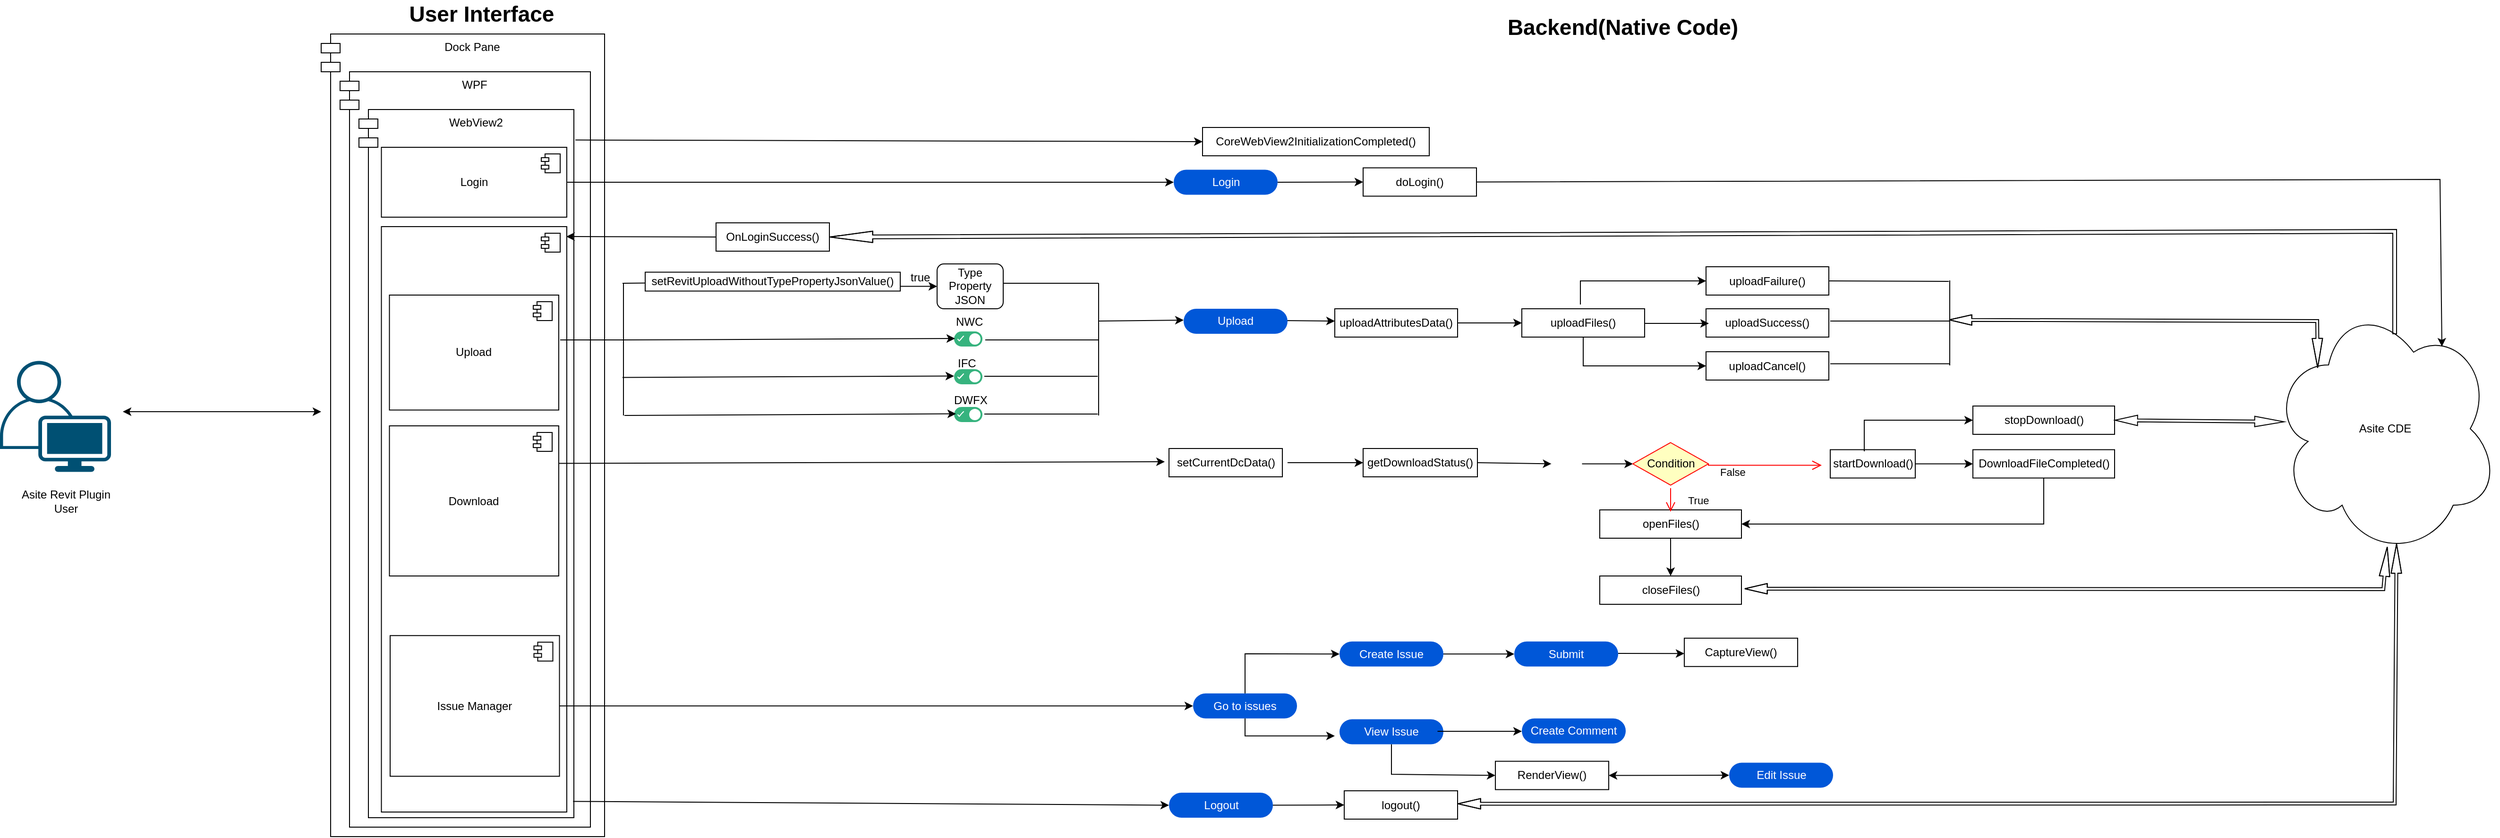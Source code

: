<mxfile version="22.1.3" type="google">
  <diagram name="Page-1" id="c5G7CeHf_UwGjJhBK27U">
    <mxGraphModel grid="1" page="1" gridSize="10" guides="1" tooltips="1" connect="1" arrows="1" fold="1" pageScale="1" pageWidth="827" pageHeight="1169" math="0" shadow="0">
      <root>
        <mxCell id="0" />
        <mxCell id="1" parent="0" />
        <mxCell id="NaAtIMm-xTfxLxhDLTir-5" value="Dock Pane" style="shape=module;align=left;spacingLeft=20;align=center;verticalAlign=top;whiteSpace=wrap;html=1;" vertex="1" parent="1">
          <mxGeometry x="-1013" y="36" width="300" height="850" as="geometry" />
        </mxCell>
        <mxCell id="NaAtIMm-xTfxLxhDLTir-6" value="WPF" style="shape=module;align=left;spacingLeft=20;align=center;verticalAlign=top;whiteSpace=wrap;html=1;" vertex="1" parent="1">
          <mxGeometry x="-993" y="76" width="265" height="800" as="geometry" />
        </mxCell>
        <mxCell id="NaAtIMm-xTfxLxhDLTir-7" value="WebView2" style="shape=module;align=left;spacingLeft=20;align=center;verticalAlign=top;whiteSpace=wrap;html=1;" vertex="1" parent="1">
          <mxGeometry x="-973" y="116" width="227.5" height="750" as="geometry" />
        </mxCell>
        <mxCell id="NaAtIMm-xTfxLxhDLTir-8" value="Login" style="html=1;dropTarget=0;whiteSpace=wrap;" vertex="1" parent="1">
          <mxGeometry x="-949.25" y="156" width="196.25" height="74" as="geometry" />
        </mxCell>
        <mxCell id="NaAtIMm-xTfxLxhDLTir-9" value="" style="shape=module;jettyWidth=8;jettyHeight=4;" vertex="1" parent="NaAtIMm-xTfxLxhDLTir-8">
          <mxGeometry x="1" width="20" height="20" relative="1" as="geometry">
            <mxPoint x="-27" y="7" as="offset" />
          </mxGeometry>
        </mxCell>
        <mxCell id="NaAtIMm-xTfxLxhDLTir-10" value="Upload" style="html=1;dropTarget=0;whiteSpace=wrap;" vertex="1" parent="1">
          <mxGeometry x="-949.25" y="240" width="196.25" height="620" as="geometry" />
        </mxCell>
        <mxCell id="NaAtIMm-xTfxLxhDLTir-11" value="" style="shape=module;jettyWidth=8;jettyHeight=4;" vertex="1" parent="NaAtIMm-xTfxLxhDLTir-10">
          <mxGeometry x="1" width="20" height="20" relative="1" as="geometry">
            <mxPoint x="-27" y="7" as="offset" />
          </mxGeometry>
        </mxCell>
        <mxCell id="NaAtIMm-xTfxLxhDLTir-12" value="Download" style="html=1;dropTarget=0;whiteSpace=wrap;" vertex="1" parent="1">
          <mxGeometry x="-940.75" y="451" width="179.25" height="159" as="geometry" />
        </mxCell>
        <mxCell id="NaAtIMm-xTfxLxhDLTir-13" value="" style="shape=module;jettyWidth=8;jettyHeight=4;" vertex="1" parent="NaAtIMm-xTfxLxhDLTir-12">
          <mxGeometry x="1" width="20" height="20" relative="1" as="geometry">
            <mxPoint x="-27" y="7" as="offset" />
          </mxGeometry>
        </mxCell>
        <mxCell id="NaAtIMm-xTfxLxhDLTir-14" value="Issue Manager" style="html=1;dropTarget=0;whiteSpace=wrap;" vertex="1" parent="1">
          <mxGeometry x="-940" y="673.13" width="179.25" height="149" as="geometry" />
        </mxCell>
        <mxCell id="NaAtIMm-xTfxLxhDLTir-15" value="" style="shape=module;jettyWidth=8;jettyHeight=4;" vertex="1" parent="NaAtIMm-xTfxLxhDLTir-14">
          <mxGeometry x="1" width="20" height="20" relative="1" as="geometry">
            <mxPoint x="-27" y="7" as="offset" />
          </mxGeometry>
        </mxCell>
        <mxCell id="NaAtIMm-xTfxLxhDLTir-16" value="doLogin()" style="rounded=0;whiteSpace=wrap;html=1;" vertex="1" parent="1">
          <mxGeometry x="90" y="177.75" width="120" height="30" as="geometry" />
        </mxCell>
        <mxCell id="NaAtIMm-xTfxLxhDLTir-21" value="uploadAttributesData()" style="rounded=0;whiteSpace=wrap;html=1;" vertex="1" parent="1">
          <mxGeometry x="60" y="327" width="130" height="30" as="geometry" />
        </mxCell>
        <mxCell id="NaAtIMm-xTfxLxhDLTir-22" value="uploadFiles()" style="rounded=0;whiteSpace=wrap;html=1;" vertex="1" parent="1">
          <mxGeometry x="258" y="327" width="130" height="30" as="geometry" />
        </mxCell>
        <mxCell id="NaAtIMm-xTfxLxhDLTir-23" value="uploadSuccess()" style="rounded=0;whiteSpace=wrap;html=1;" vertex="1" parent="1">
          <mxGeometry x="453" y="327" width="130" height="30" as="geometry" />
        </mxCell>
        <mxCell id="NaAtIMm-xTfxLxhDLTir-24" value="uploadFailure()" style="rounded=0;whiteSpace=wrap;html=1;" vertex="1" parent="1">
          <mxGeometry x="453" y="282.5" width="130" height="30" as="geometry" />
        </mxCell>
        <mxCell id="NaAtIMm-xTfxLxhDLTir-26" value="getDownloadStatus()" style="rounded=0;whiteSpace=wrap;html=1;" vertex="1" parent="1">
          <mxGeometry x="90" y="475" width="121" height="30" as="geometry" />
        </mxCell>
        <mxCell id="NaAtIMm-xTfxLxhDLTir-27" value="DownloadFileCompleted()" style="rounded=0;whiteSpace=wrap;html=1;" vertex="1" parent="1">
          <mxGeometry x="735.5" y="476.25" width="150" height="30" as="geometry" />
        </mxCell>
        <mxCell id="NaAtIMm-xTfxLxhDLTir-28" value="openFiles()" style="rounded=0;whiteSpace=wrap;html=1;" vertex="1" parent="1">
          <mxGeometry x="340.5" y="540" width="150" height="30" as="geometry" />
        </mxCell>
        <mxCell id="NaAtIMm-xTfxLxhDLTir-29" value="closeFiles()" style="rounded=0;whiteSpace=wrap;html=1;" vertex="1" parent="1">
          <mxGeometry x="340.5" y="610" width="150" height="30" as="geometry" />
        </mxCell>
        <mxCell id="NaAtIMm-xTfxLxhDLTir-30" value="stopDownload()" style="rounded=0;whiteSpace=wrap;html=1;" vertex="1" parent="1">
          <mxGeometry x="735.5" y="430" width="150" height="30" as="geometry" />
        </mxCell>
        <mxCell id="NaAtIMm-xTfxLxhDLTir-31" value="CaptureView()" style="rounded=0;whiteSpace=wrap;html=1;" vertex="1" parent="1">
          <mxGeometry x="430" y="675.88" width="120" height="30" as="geometry" />
        </mxCell>
        <mxCell id="NaAtIMm-xTfxLxhDLTir-32" value="RenderView()" style="rounded=0;whiteSpace=wrap;html=1;" vertex="1" parent="1">
          <mxGeometry x="230" y="806.25" width="120" height="30" as="geometry" />
        </mxCell>
        <mxCell id="NaAtIMm-xTfxLxhDLTir-37" value="logout()" style="rounded=0;whiteSpace=wrap;html=1;" vertex="1" parent="1">
          <mxGeometry x="70" y="837.5" width="120" height="30" as="geometry" />
        </mxCell>
        <mxCell id="NaAtIMm-xTfxLxhDLTir-38" value="uploadCancel()" style="rounded=0;whiteSpace=wrap;html=1;" vertex="1" parent="1">
          <mxGeometry x="453" y="372.5" width="130" height="30" as="geometry" />
        </mxCell>
        <mxCell id="NaAtIMm-xTfxLxhDLTir-39" value="Asite CDE" style="ellipse;shape=cloud;whiteSpace=wrap;html=1;" vertex="1" parent="1">
          <mxGeometry x="1052" y="319" width="240" height="270" as="geometry" />
        </mxCell>
        <mxCell id="NaAtIMm-xTfxLxhDLTir-51" value="Create Issue" style="rounded=1;fillColor=#0057D8;align=center;strokeColor=none;html=1;whiteSpace=wrap;fontColor=#ffffff;fontSize=12;sketch=0;arcSize=50;" vertex="1" parent="1">
          <mxGeometry x="65" y="679.38" width="110" height="26.5" as="geometry" />
        </mxCell>
        <mxCell id="NaAtIMm-xTfxLxhDLTir-53" value="Edit Issue" style="rounded=1;fillColor=#0057D8;align=center;strokeColor=none;html=1;whiteSpace=wrap;fontColor=#ffffff;fontSize=12;sketch=0;arcSize=50;" vertex="1" parent="1">
          <mxGeometry x="477.5" y="807.75" width="110" height="26.5" as="geometry" />
        </mxCell>
        <mxCell id="NaAtIMm-xTfxLxhDLTir-54" value="Create Comment" style="rounded=1;fillColor=#0057D8;align=center;strokeColor=none;html=1;whiteSpace=wrap;fontColor=#ffffff;fontSize=12;sketch=0;arcSize=50;" vertex="1" parent="1">
          <mxGeometry x="258" y="760.88" width="110" height="26.5" as="geometry" />
        </mxCell>
        <mxCell id="NaAtIMm-xTfxLxhDLTir-55" value="View Issue" style="rounded=1;fillColor=#0057D8;align=center;strokeColor=none;html=1;whiteSpace=wrap;fontColor=#ffffff;fontSize=12;sketch=0;arcSize=50;" vertex="1" parent="1">
          <mxGeometry x="65" y="761.76" width="110" height="26.5" as="geometry" />
        </mxCell>
        <mxCell id="NaAtIMm-xTfxLxhDLTir-56" value="Logout" style="rounded=1;fillColor=#0057D8;align=center;strokeColor=none;html=1;whiteSpace=wrap;fontColor=#ffffff;fontSize=12;sketch=0;arcSize=50;" vertex="1" parent="1">
          <mxGeometry x="-115.5" y="839.5" width="110" height="26.5" as="geometry" />
        </mxCell>
        <mxCell id="NaAtIMm-xTfxLxhDLTir-78" value="" style="edgeStyle=orthogonalEdgeStyle;rounded=0;orthogonalLoop=1;jettySize=auto;html=1;" edge="1" parent="1" source="NaAtIMm-xTfxLxhDLTir-57" target="NaAtIMm-xTfxLxhDLTir-66">
          <mxGeometry relative="1" as="geometry" />
        </mxCell>
        <mxCell id="NaAtIMm-xTfxLxhDLTir-57" value="" style="shape=image;html=1;verticalAlign=top;verticalLabelPosition=bottom;labelBackgroundColor=#ffffff;imageAspect=0;aspect=fixed;image=https://cdn3.iconfinder.com/data/icons/arrows-set-12/512/reset-128.png" vertex="1" parent="1">
          <mxGeometry x="289.25" y="475" width="32.5" height="32.5" as="geometry" />
        </mxCell>
        <mxCell id="NaAtIMm-xTfxLxhDLTir-62" value="Login" style="rounded=1;fillColor=#0057D8;align=center;strokeColor=none;html=1;whiteSpace=wrap;fontColor=#ffffff;fontSize=12;sketch=0;arcSize=50;" vertex="1" parent="1">
          <mxGeometry x="-110.5" y="179.75" width="110" height="26.5" as="geometry" />
        </mxCell>
        <mxCell id="NaAtIMm-xTfxLxhDLTir-66" value="Condition" style="rhombus;whiteSpace=wrap;html=1;fontColor=#000000;fillColor=#ffffc0;strokeColor=#ff0000;" vertex="1" parent="1">
          <mxGeometry x="375.5" y="468.75" width="80" height="45" as="geometry" />
        </mxCell>
        <mxCell id="NaAtIMm-xTfxLxhDLTir-68" value="True" style="edgeStyle=orthogonalEdgeStyle;html=1;align=left;verticalAlign=top;endArrow=open;endSize=8;strokeColor=#ff0000;rounded=0;" edge="1" parent="1">
          <mxGeometry x="-1" y="16" relative="1" as="geometry">
            <mxPoint x="415.5" y="542" as="targetPoint" />
            <mxPoint x="415.5" y="517" as="sourcePoint" />
            <mxPoint as="offset" />
          </mxGeometry>
        </mxCell>
        <mxCell id="NaAtIMm-xTfxLxhDLTir-75" value="" style="endArrow=classic;html=1;rounded=0;exitX=1;exitY=0.5;exitDx=0;exitDy=0;entryX=0;entryY=0.5;entryDx=0;entryDy=0;" edge="1" parent="1" source="NaAtIMm-xTfxLxhDLTir-80" target="NaAtIMm-xTfxLxhDLTir-27">
          <mxGeometry width="50" height="50" relative="1" as="geometry">
            <mxPoint x="654.5" y="475.5" as="sourcePoint" />
            <mxPoint x="685.5" y="476" as="targetPoint" />
          </mxGeometry>
        </mxCell>
        <mxCell id="NaAtIMm-xTfxLxhDLTir-76" value="False" style="edgeStyle=orthogonalEdgeStyle;html=1;align=left;verticalAlign=top;endArrow=open;endSize=8;strokeColor=#ff0000;rounded=0;exitX=1;exitY=0.5;exitDx=0;exitDy=0;entryX=0;entryY=0.5;entryDx=0;entryDy=0;" edge="1" parent="1">
          <mxGeometry x="-0.806" y="6" relative="1" as="geometry">
            <mxPoint x="575.5" y="492.75" as="targetPoint" />
            <mxPoint x="455.5" y="491" as="sourcePoint" />
            <Array as="points">
              <mxPoint x="455.5" y="492.5" />
            </Array>
            <mxPoint as="offset" />
          </mxGeometry>
        </mxCell>
        <mxCell id="NaAtIMm-xTfxLxhDLTir-79" value="" style="endArrow=classic;html=1;rounded=0;entryX=1;entryY=0.5;entryDx=0;entryDy=0;exitX=0.5;exitY=1;exitDx=0;exitDy=0;" edge="1" parent="1" source="NaAtIMm-xTfxLxhDLTir-27" target="NaAtIMm-xTfxLxhDLTir-28">
          <mxGeometry width="50" height="50" relative="1" as="geometry">
            <mxPoint x="815.5" y="541" as="sourcePoint" />
            <mxPoint x="445.5" y="431" as="targetPoint" />
            <Array as="points">
              <mxPoint x="810.5" y="555" />
            </Array>
          </mxGeometry>
        </mxCell>
        <mxCell id="NaAtIMm-xTfxLxhDLTir-80" value="startDownload()" style="rounded=0;whiteSpace=wrap;html=1;" vertex="1" parent="1">
          <mxGeometry x="584.5" y="476.25" width="90" height="30" as="geometry" />
        </mxCell>
        <mxCell id="NaAtIMm-xTfxLxhDLTir-86" value="" style="endArrow=classic;html=1;rounded=0;exitX=1;exitY=0.5;exitDx=0;exitDy=0;entryX=0;entryY=0.5;entryDx=0;entryDy=0;" edge="1" parent="1" source="NaAtIMm-xTfxLxhDLTir-26" target="NaAtIMm-xTfxLxhDLTir-57">
          <mxGeometry width="50" height="50" relative="1" as="geometry">
            <mxPoint x="335.5" y="560" as="sourcePoint" />
            <mxPoint x="385.5" y="510" as="targetPoint" />
          </mxGeometry>
        </mxCell>
        <mxCell id="NaAtIMm-xTfxLxhDLTir-87" value="" style="endArrow=classic;html=1;rounded=0;exitX=1;exitY=0.25;exitDx=0;exitDy=0;" edge="1" parent="1" source="NaAtIMm-xTfxLxhDLTir-12">
          <mxGeometry width="50" height="50" relative="1" as="geometry">
            <mxPoint x="-190" y="488.5" as="sourcePoint" />
            <mxPoint x="-120" y="489" as="targetPoint" />
          </mxGeometry>
        </mxCell>
        <mxCell id="NaAtIMm-xTfxLxhDLTir-88" value="" style="endArrow=classic;html=1;rounded=0;exitX=0.5;exitY=1;exitDx=0;exitDy=0;entryX=0.5;entryY=0;entryDx=0;entryDy=0;" edge="1" parent="1" source="NaAtIMm-xTfxLxhDLTir-28" target="NaAtIMm-xTfxLxhDLTir-29">
          <mxGeometry width="50" height="50" relative="1" as="geometry">
            <mxPoint x="495.5" y="630" as="sourcePoint" />
            <mxPoint x="545.5" y="580" as="targetPoint" />
          </mxGeometry>
        </mxCell>
        <mxCell id="NaAtIMm-xTfxLxhDLTir-89" value="" style="endArrow=classic;html=1;rounded=0;entryX=0;entryY=0.5;entryDx=0;entryDy=0;exitX=0.4;exitY=0.058;exitDx=0;exitDy=0;exitPerimeter=0;" edge="1" parent="1" source="NaAtIMm-xTfxLxhDLTir-80" target="NaAtIMm-xTfxLxhDLTir-30">
          <mxGeometry width="50" height="50" relative="1" as="geometry">
            <mxPoint x="625.5" y="440" as="sourcePoint" />
            <mxPoint x="545.5" y="580" as="targetPoint" />
            <Array as="points">
              <mxPoint x="620.5" y="445" />
            </Array>
          </mxGeometry>
        </mxCell>
        <mxCell id="NaAtIMm-xTfxLxhDLTir-90" value="Go to issues" style="rounded=1;fillColor=#0057D8;align=center;strokeColor=none;html=1;whiteSpace=wrap;fontColor=#ffffff;fontSize=12;sketch=0;arcSize=50;" vertex="1" parent="1">
          <mxGeometry x="-90" y="734.38" width="110" height="26.5" as="geometry" />
        </mxCell>
        <mxCell id="NaAtIMm-xTfxLxhDLTir-91" value="" style="endArrow=classic;html=1;rounded=0;" edge="1" parent="1">
          <mxGeometry width="50" height="50" relative="1" as="geometry">
            <mxPoint x="-190" y="340" as="sourcePoint" />
            <mxPoint x="-100" y="339" as="targetPoint" />
          </mxGeometry>
        </mxCell>
        <mxCell id="NaAtIMm-xTfxLxhDLTir-99" value="" style="endArrow=classic;html=1;rounded=0;exitX=1;exitY=0.5;exitDx=0;exitDy=0;" edge="1" parent="1">
          <mxGeometry width="50" height="50" relative="1" as="geometry">
            <mxPoint x="5.5" y="339.5" as="sourcePoint" />
            <mxPoint x="60" y="340" as="targetPoint" />
          </mxGeometry>
        </mxCell>
        <mxCell id="NaAtIMm-xTfxLxhDLTir-100" value="" style="endArrow=classic;html=1;rounded=0;entryX=0;entryY=0.5;entryDx=0;entryDy=0;exitX=1;exitY=0.5;exitDx=0;exitDy=0;" edge="1" parent="1" source="NaAtIMm-xTfxLxhDLTir-21" target="NaAtIMm-xTfxLxhDLTir-22">
          <mxGeometry width="50" height="50" relative="1" as="geometry">
            <mxPoint x="130" y="382.5" as="sourcePoint" />
            <mxPoint x="180" y="332.5" as="targetPoint" />
          </mxGeometry>
        </mxCell>
        <mxCell id="NaAtIMm-xTfxLxhDLTir-101" value="" style="endArrow=classic;html=1;rounded=0;entryX=0;entryY=0.5;entryDx=0;entryDy=0;exitX=1;exitY=0.5;exitDx=0;exitDy=0;" edge="1" parent="1">
          <mxGeometry width="50" height="50" relative="1" as="geometry">
            <mxPoint x="388" y="342.5" as="sourcePoint" />
            <mxPoint x="456" y="342.5" as="targetPoint" />
          </mxGeometry>
        </mxCell>
        <mxCell id="NaAtIMm-xTfxLxhDLTir-102" value="" style="endArrow=classic;html=1;rounded=0;entryX=0;entryY=0.5;entryDx=0;entryDy=0;exitX=0.5;exitY=1;exitDx=0;exitDy=0;" edge="1" parent="1" source="NaAtIMm-xTfxLxhDLTir-22" target="NaAtIMm-xTfxLxhDLTir-38">
          <mxGeometry width="50" height="50" relative="1" as="geometry">
            <mxPoint x="130" y="382.5" as="sourcePoint" />
            <mxPoint x="180" y="332.5" as="targetPoint" />
            <Array as="points">
              <mxPoint x="323" y="387.5" />
            </Array>
          </mxGeometry>
        </mxCell>
        <mxCell id="NaAtIMm-xTfxLxhDLTir-103" value="" style="endArrow=classic;html=1;rounded=0;entryX=0;entryY=0.5;entryDx=0;entryDy=0;" edge="1" parent="1" target="NaAtIMm-xTfxLxhDLTir-24">
          <mxGeometry width="50" height="50" relative="1" as="geometry">
            <mxPoint x="320" y="322.5" as="sourcePoint" />
            <mxPoint x="420" y="302.5" as="targetPoint" />
            <Array as="points">
              <mxPoint x="320" y="297.5" />
            </Array>
          </mxGeometry>
        </mxCell>
        <mxCell id="NaAtIMm-xTfxLxhDLTir-105" value="" style="endArrow=classic;html=1;rounded=0;entryX=0;entryY=0.5;entryDx=0;entryDy=0;exitX=1;exitY=0.5;exitDx=0;exitDy=0;" edge="1" parent="1" source="NaAtIMm-xTfxLxhDLTir-8" target="NaAtIMm-xTfxLxhDLTir-62">
          <mxGeometry width="50" height="50" relative="1" as="geometry">
            <mxPoint x="-191" y="224" as="sourcePoint" />
            <mxPoint x="-30" y="330" as="targetPoint" />
          </mxGeometry>
        </mxCell>
        <mxCell id="w1W0A1VWwd_R5ZJ30TFv-2" value="Upload" style="rounded=1;fillColor=#0057D8;align=center;strokeColor=none;html=1;whiteSpace=wrap;fontColor=#ffffff;fontSize=12;sketch=0;arcSize=50;" vertex="1" parent="1">
          <mxGeometry x="-100" y="327" width="110" height="26.5" as="geometry" />
        </mxCell>
        <mxCell id="w1W0A1VWwd_R5ZJ30TFv-4" value="CoreWebView2InitializationCompleted()" style="rounded=0;whiteSpace=wrap;html=1;" vertex="1" parent="1">
          <mxGeometry x="-80" y="135" width="240" height="30" as="geometry" />
        </mxCell>
        <mxCell id="w1W0A1VWwd_R5ZJ30TFv-5" value="" style="endArrow=classic;html=1;rounded=0;exitX=1.007;exitY=0.043;exitDx=0;exitDy=0;exitPerimeter=0;entryX=0;entryY=0.5;entryDx=0;entryDy=0;" edge="1" parent="1" source="NaAtIMm-xTfxLxhDLTir-7" target="w1W0A1VWwd_R5ZJ30TFv-4">
          <mxGeometry width="50" height="50" relative="1" as="geometry">
            <mxPoint x="100" y="380" as="sourcePoint" />
            <mxPoint x="150" y="330" as="targetPoint" />
          </mxGeometry>
        </mxCell>
        <mxCell id="w1W0A1VWwd_R5ZJ30TFv-6" value="" style="endArrow=classic;html=1;rounded=0;exitX=1;exitY=0.5;exitDx=0;exitDy=0;entryX=0;entryY=0.5;entryDx=0;entryDy=0;" edge="1" parent="1" source="NaAtIMm-xTfxLxhDLTir-62" target="NaAtIMm-xTfxLxhDLTir-16">
          <mxGeometry width="50" height="50" relative="1" as="geometry">
            <mxPoint x="100" y="380" as="sourcePoint" />
            <mxPoint x="150" y="330" as="targetPoint" />
          </mxGeometry>
        </mxCell>
        <mxCell id="w1W0A1VWwd_R5ZJ30TFv-11" value="Submit" style="rounded=1;fillColor=#0057D8;align=center;strokeColor=none;html=1;whiteSpace=wrap;fontColor=#ffffff;fontSize=12;sketch=0;arcSize=50;" vertex="1" parent="1">
          <mxGeometry x="250" y="679.38" width="110" height="26.5" as="geometry" />
        </mxCell>
        <mxCell id="w1W0A1VWwd_R5ZJ30TFv-12" value="setCurrentDcData()" style="rounded=0;whiteSpace=wrap;html=1;" vertex="1" parent="1">
          <mxGeometry x="-115.5" y="475" width="120" height="30" as="geometry" />
        </mxCell>
        <mxCell id="w1W0A1VWwd_R5ZJ30TFv-17" value="" style="endArrow=classic;html=1;rounded=0;entryX=0;entryY=0.5;entryDx=0;entryDy=0;" edge="1" parent="1" target="NaAtIMm-xTfxLxhDLTir-26">
          <mxGeometry width="50" height="50" relative="1" as="geometry">
            <mxPoint x="10" y="490" as="sourcePoint" />
            <mxPoint x="280" y="610" as="targetPoint" />
          </mxGeometry>
        </mxCell>
        <mxCell id="w1W0A1VWwd_R5ZJ30TFv-20" value="" style="endArrow=classic;html=1;rounded=0;" edge="1" parent="1">
          <mxGeometry width="50" height="50" relative="1" as="geometry">
            <mxPoint x="168.75" y="774.52" as="sourcePoint" />
            <mxPoint x="258" y="774.51" as="targetPoint" />
          </mxGeometry>
        </mxCell>
        <mxCell id="w1W0A1VWwd_R5ZJ30TFv-21" value="" style="endArrow=classic;html=1;rounded=0;exitX=0.5;exitY=1;exitDx=0;exitDy=0;" edge="1" parent="1" source="NaAtIMm-xTfxLxhDLTir-90">
          <mxGeometry width="50" height="50" relative="1" as="geometry">
            <mxPoint x="130" y="709.38" as="sourcePoint" />
            <mxPoint x="60" y="779.38" as="targetPoint" />
            <Array as="points">
              <mxPoint x="-35" y="779.38" />
            </Array>
          </mxGeometry>
        </mxCell>
        <mxCell id="w1W0A1VWwd_R5ZJ30TFv-22" value="" style="endArrow=classic;html=1;rounded=0;exitX=0.5;exitY=0;exitDx=0;exitDy=0;entryX=0;entryY=0.5;entryDx=0;entryDy=0;" edge="1" parent="1" source="NaAtIMm-xTfxLxhDLTir-90" target="NaAtIMm-xTfxLxhDLTir-51">
          <mxGeometry width="50" height="50" relative="1" as="geometry">
            <mxPoint x="130" y="709.38" as="sourcePoint" />
            <mxPoint x="180" y="659.38" as="targetPoint" />
            <Array as="points">
              <mxPoint x="-35" y="692.38" />
            </Array>
          </mxGeometry>
        </mxCell>
        <mxCell id="w1W0A1VWwd_R5ZJ30TFv-23" value="" style="endArrow=classic;html=1;rounded=0;entryX=0;entryY=0.5;entryDx=0;entryDy=0;exitX=1;exitY=0.5;exitDx=0;exitDy=0;" edge="1" parent="1" source="NaAtIMm-xTfxLxhDLTir-51" target="w1W0A1VWwd_R5ZJ30TFv-11">
          <mxGeometry width="50" height="50" relative="1" as="geometry">
            <mxPoint x="130" y="709.38" as="sourcePoint" />
            <mxPoint x="180" y="659.38" as="targetPoint" />
          </mxGeometry>
        </mxCell>
        <mxCell id="w1W0A1VWwd_R5ZJ30TFv-25" value="" style="endArrow=classic;html=1;rounded=0;entryX=0;entryY=0.5;entryDx=0;entryDy=0;exitX=0.5;exitY=1;exitDx=0;exitDy=0;" edge="1" parent="1" source="NaAtIMm-xTfxLxhDLTir-55" target="NaAtIMm-xTfxLxhDLTir-32">
          <mxGeometry width="50" height="50" relative="1" as="geometry">
            <mxPoint x="130" y="709.38" as="sourcePoint" />
            <mxPoint x="180" y="659.38" as="targetPoint" />
            <Array as="points">
              <mxPoint x="120" y="820" />
            </Array>
          </mxGeometry>
        </mxCell>
        <mxCell id="w1W0A1VWwd_R5ZJ30TFv-27" value="" style="endArrow=classic;html=1;rounded=0;exitX=1;exitY=0.5;exitDx=0;exitDy=0;entryX=0;entryY=0.5;entryDx=0;entryDy=0;" edge="1" parent="1" source="NaAtIMm-xTfxLxhDLTir-14" target="NaAtIMm-xTfxLxhDLTir-90">
          <mxGeometry width="50" height="50" relative="1" as="geometry">
            <mxPoint x="100" y="800" as="sourcePoint" />
            <mxPoint x="150" y="750" as="targetPoint" />
          </mxGeometry>
        </mxCell>
        <mxCell id="w1W0A1VWwd_R5ZJ30TFv-28" value="" style="endArrow=classic;html=1;rounded=0;entryX=0;entryY=0.5;entryDx=0;entryDy=0;" edge="1" parent="1">
          <mxGeometry width="50" height="50" relative="1" as="geometry">
            <mxPoint x="360" y="692" as="sourcePoint" />
            <mxPoint x="430" y="692.13" as="targetPoint" />
          </mxGeometry>
        </mxCell>
        <mxCell id="w1W0A1VWwd_R5ZJ30TFv-29" value="" style="endArrow=classic;html=1;rounded=0;entryX=0;entryY=0.5;entryDx=0;entryDy=0;exitX=0.996;exitY=0.977;exitDx=0;exitDy=0;exitPerimeter=0;" edge="1" parent="1" source="NaAtIMm-xTfxLxhDLTir-7" target="NaAtIMm-xTfxLxhDLTir-56">
          <mxGeometry width="50" height="50" relative="1" as="geometry">
            <mxPoint x="100" y="800" as="sourcePoint" />
            <mxPoint x="150" y="750" as="targetPoint" />
          </mxGeometry>
        </mxCell>
        <mxCell id="w1W0A1VWwd_R5ZJ30TFv-30" value="" style="endArrow=classic;html=1;rounded=0;entryX=0;entryY=0.5;entryDx=0;entryDy=0;exitX=1;exitY=0.5;exitDx=0;exitDy=0;" edge="1" parent="1" source="NaAtIMm-xTfxLxhDLTir-56" target="NaAtIMm-xTfxLxhDLTir-37">
          <mxGeometry width="50" height="50" relative="1" as="geometry">
            <mxPoint x="100" y="800" as="sourcePoint" />
            <mxPoint x="150" y="750" as="targetPoint" />
          </mxGeometry>
        </mxCell>
        <mxCell id="w1W0A1VWwd_R5ZJ30TFv-32" value="" style="endArrow=classic;startArrow=classic;html=1;rounded=0;entryX=0;entryY=0.5;entryDx=0;entryDy=0;exitX=1;exitY=0.5;exitDx=0;exitDy=0;" edge="1" parent="1" source="NaAtIMm-xTfxLxhDLTir-32" target="NaAtIMm-xTfxLxhDLTir-53">
          <mxGeometry width="50" height="50" relative="1" as="geometry">
            <mxPoint x="60" y="760" as="sourcePoint" />
            <mxPoint x="110" y="710" as="targetPoint" />
          </mxGeometry>
        </mxCell>
        <mxCell id="w1W0A1VWwd_R5ZJ30TFv-33" value="" style="points=[[0.35,0,0],[0.98,0.51,0],[1,0.71,0],[0.67,1,0],[0,0.795,0],[0,0.65,0]];verticalLabelPosition=bottom;sketch=0;html=1;verticalAlign=top;aspect=fixed;align=center;pointerEvents=1;shape=mxgraph.cisco19.user;fillColor=#005073;strokeColor=none;" vertex="1" parent="1">
          <mxGeometry x="-1353" y="382.25" width="117.5" height="117.5" as="geometry" />
        </mxCell>
        <mxCell id="w1W0A1VWwd_R5ZJ30TFv-34" value="" style="endArrow=classic;startArrow=classic;html=1;rounded=0;" edge="1" parent="1">
          <mxGeometry width="50" height="50" relative="1" as="geometry">
            <mxPoint x="-1223" y="436" as="sourcePoint" />
            <mxPoint x="-1013" y="436" as="targetPoint" />
          </mxGeometry>
        </mxCell>
        <mxCell id="w1W0A1VWwd_R5ZJ30TFv-38" value="" style="endArrow=none;html=1;rounded=0;exitX=1;exitY=0.5;exitDx=0;exitDy=0;" edge="1" parent="1" source="NaAtIMm-xTfxLxhDLTir-24">
          <mxGeometry width="50" height="50" relative="1" as="geometry">
            <mxPoint x="740" y="470" as="sourcePoint" />
            <mxPoint x="710" y="298" as="targetPoint" />
          </mxGeometry>
        </mxCell>
        <mxCell id="w1W0A1VWwd_R5ZJ30TFv-39" value="" style="endArrow=none;html=1;rounded=0;exitX=1;exitY=0.5;exitDx=0;exitDy=0;" edge="1" parent="1">
          <mxGeometry width="50" height="50" relative="1" as="geometry">
            <mxPoint x="584.5" y="340" as="sourcePoint" />
            <mxPoint x="711.5" y="340" as="targetPoint" />
          </mxGeometry>
        </mxCell>
        <mxCell id="w1W0A1VWwd_R5ZJ30TFv-40" value="" style="endArrow=none;html=1;rounded=0;exitX=1;exitY=0.5;exitDx=0;exitDy=0;" edge="1" parent="1">
          <mxGeometry width="50" height="50" relative="1" as="geometry">
            <mxPoint x="584.5" y="385.25" as="sourcePoint" />
            <mxPoint x="711.5" y="385.25" as="targetPoint" />
          </mxGeometry>
        </mxCell>
        <mxCell id="w1W0A1VWwd_R5ZJ30TFv-41" value="" style="endArrow=none;html=1;rounded=0;" edge="1" parent="1">
          <mxGeometry width="50" height="50" relative="1" as="geometry">
            <mxPoint x="711" y="387" as="sourcePoint" />
            <mxPoint x="711" y="297" as="targetPoint" />
          </mxGeometry>
        </mxCell>
        <mxCell id="w1W0A1VWwd_R5ZJ30TFv-44" value="" style="shape=flexArrow;endArrow=classic;startArrow=classic;html=1;rounded=0;entryX=0.056;entryY=0.473;entryDx=0;entryDy=0;entryPerimeter=0;exitX=1;exitY=0.5;exitDx=0;exitDy=0;width=3;startSize=7.61;startWidth=7;endWidth=7;endSize=10.04;" edge="1" parent="1" source="NaAtIMm-xTfxLxhDLTir-30" target="NaAtIMm-xTfxLxhDLTir-39">
          <mxGeometry width="100" height="100" relative="1" as="geometry">
            <mxPoint x="710" y="650" as="sourcePoint" />
            <mxPoint x="810" y="550" as="targetPoint" />
          </mxGeometry>
        </mxCell>
        <mxCell id="w1W0A1VWwd_R5ZJ30TFv-45" value="" style="shape=flexArrow;endArrow=classic;startArrow=classic;html=1;rounded=0;entryX=0.55;entryY=0.95;entryDx=0;entryDy=0;entryPerimeter=0;exitX=1;exitY=0.5;exitDx=0;exitDy=0;width=3;startSize=7.61;startWidth=7;endWidth=7;endSize=10.04;" edge="1" parent="1" target="NaAtIMm-xTfxLxhDLTir-39">
          <mxGeometry width="100" height="100" relative="1" as="geometry">
            <mxPoint x="190" y="851.25" as="sourcePoint" />
            <mxPoint x="371" y="854.25" as="targetPoint" />
            <Array as="points">
              <mxPoint x="1182" y="851" />
            </Array>
          </mxGeometry>
        </mxCell>
        <mxCell id="w1W0A1VWwd_R5ZJ30TFv-47" value="" style="shape=flexArrow;endArrow=classic;startArrow=classic;html=1;rounded=0;entryX=0.509;entryY=0.962;entryDx=0;entryDy=0;entryPerimeter=0;exitX=1;exitY=0.5;exitDx=0;exitDy=0;width=3;startSize=7.61;startWidth=7;endWidth=7;endSize=10.04;" edge="1" parent="1" target="NaAtIMm-xTfxLxhDLTir-39">
          <mxGeometry width="100" height="100" relative="1" as="geometry">
            <mxPoint x="493.5" y="623.5" as="sourcePoint" />
            <mxPoint x="674.5" y="626.5" as="targetPoint" />
            <Array as="points">
              <mxPoint x="1170" y="624" />
            </Array>
          </mxGeometry>
        </mxCell>
        <mxCell id="w1W0A1VWwd_R5ZJ30TFv-48" value="" style="shape=flexArrow;endArrow=classic;startArrow=classic;html=1;rounded=0;exitX=1;exitY=0.5;exitDx=0;exitDy=0;width=3;startSize=7.61;startWidth=7;endWidth=7;endSize=10.04;entryX=0.202;entryY=0.263;entryDx=0;entryDy=0;entryPerimeter=0;" edge="1" parent="1" target="NaAtIMm-xTfxLxhDLTir-39">
          <mxGeometry width="100" height="100" relative="1" as="geometry">
            <mxPoint x="710" y="338.75" as="sourcePoint" />
            <mxPoint x="891" y="341.75" as="targetPoint" />
            <Array as="points">
              <mxPoint x="1100" y="340" />
            </Array>
          </mxGeometry>
        </mxCell>
        <mxCell id="w1W0A1VWwd_R5ZJ30TFv-51" value="Asite Revit Plugin User" style="text;html=1;strokeColor=none;fillColor=none;align=center;verticalAlign=middle;whiteSpace=wrap;rounded=0;" vertex="1" parent="1">
          <mxGeometry x="-1333" y="516" width="100" height="30" as="geometry" />
        </mxCell>
        <mxCell id="w1W0A1VWwd_R5ZJ30TFv-52" value="&lt;b&gt;&lt;font style=&quot;font-size: 23px;&quot;&gt;User Interface&lt;/font&gt;&lt;/b&gt;" style="text;html=1;strokeColor=none;fillColor=none;align=center;verticalAlign=middle;whiteSpace=wrap;rounded=0;" vertex="1" parent="1">
          <mxGeometry x="-933" width="180" height="30" as="geometry" />
        </mxCell>
        <mxCell id="w1W0A1VWwd_R5ZJ30TFv-53" value="&lt;span style=&quot;font-size: 23px;&quot;&gt;&lt;b&gt;Backend(Native Code)&lt;/b&gt;&lt;/span&gt;" style="text;html=1;strokeColor=none;fillColor=none;align=center;verticalAlign=middle;whiteSpace=wrap;rounded=0;" vertex="1" parent="1">
          <mxGeometry x="240" y="14" width="250" height="30" as="geometry" />
        </mxCell>
        <mxCell id="LA5E6lgNK3gmhQy50Mgc-1" value="" style="fillColor=#36B37E;strokeColor=none;rounded=1;arcSize=50;sketch=0;hachureGap=4;pointerEvents=0;fontFamily=Architects Daughter;fontSource=https%3A%2F%2Ffonts.googleapis.com%2Fcss%3Ffamily%3DArchitects%2BDaughter;fontSize=20;" vertex="1" parent="1">
          <mxGeometry x="-343" y="351" width="30" height="16" as="geometry" />
        </mxCell>
        <mxCell id="LA5E6lgNK3gmhQy50Mgc-2" value="" style="shape=ellipse;strokeColor=none;fillColor=#ffffff;sketch=0;hachureGap=4;pointerEvents=0;fontFamily=Architects Daughter;fontSource=https%3A%2F%2Ffonts.googleapis.com%2Fcss%3Ffamily%3DArchitects%2BDaughter;fontSize=20;" vertex="1" parent="LA5E6lgNK3gmhQy50Mgc-1">
          <mxGeometry x="1" y="0.5" width="12" height="12" relative="1" as="geometry">
            <mxPoint x="-14" y="-6" as="offset" />
          </mxGeometry>
        </mxCell>
        <mxCell id="LA5E6lgNK3gmhQy50Mgc-3" value="" style="html=1;shadow=0;dashed=0;shape=mxgraph.atlassian.check;strokeColor=#ffffff;sketch=1;hachureGap=4;pointerEvents=0;fontFamily=Architects Daughter;fontSource=https%3A%2F%2Ffonts.googleapis.com%2Fcss%3Ffamily%3DArchitects%2BDaughter;fontSize=20;" vertex="1" parent="LA5E6lgNK3gmhQy50Mgc-1">
          <mxGeometry y="0.5" width="6" height="5" relative="1" as="geometry">
            <mxPoint x="4" y="-3" as="offset" />
          </mxGeometry>
        </mxCell>
        <mxCell id="LA5E6lgNK3gmhQy50Mgc-5" value="" style="fillColor=#36B37E;strokeColor=none;rounded=1;arcSize=50;sketch=0;hachureGap=4;pointerEvents=0;fontFamily=Architects Daughter;fontSource=https%3A%2F%2Ffonts.googleapis.com%2Fcss%3Ffamily%3DArchitects%2BDaughter;fontSize=20;" vertex="1" parent="1">
          <mxGeometry x="-343" y="391" width="30" height="16" as="geometry" />
        </mxCell>
        <mxCell id="LA5E6lgNK3gmhQy50Mgc-6" value="" style="shape=ellipse;strokeColor=none;fillColor=#ffffff;sketch=0;hachureGap=4;pointerEvents=0;fontFamily=Architects Daughter;fontSource=https%3A%2F%2Ffonts.googleapis.com%2Fcss%3Ffamily%3DArchitects%2BDaughter;fontSize=20;" vertex="1" parent="LA5E6lgNK3gmhQy50Mgc-5">
          <mxGeometry x="1" y="0.5" width="12" height="12" relative="1" as="geometry">
            <mxPoint x="-14" y="-6" as="offset" />
          </mxGeometry>
        </mxCell>
        <mxCell id="LA5E6lgNK3gmhQy50Mgc-7" value="" style="html=1;shadow=0;dashed=0;shape=mxgraph.atlassian.check;strokeColor=#ffffff;sketch=1;hachureGap=4;pointerEvents=0;fontFamily=Architects Daughter;fontSource=https%3A%2F%2Ffonts.googleapis.com%2Fcss%3Ffamily%3DArchitects%2BDaughter;fontSize=20;" vertex="1" parent="LA5E6lgNK3gmhQy50Mgc-5">
          <mxGeometry y="0.5" width="6" height="5" relative="1" as="geometry">
            <mxPoint x="4" y="-3" as="offset" />
          </mxGeometry>
        </mxCell>
        <mxCell id="LA5E6lgNK3gmhQy50Mgc-8" value="" style="fillColor=#36B37E;strokeColor=none;rounded=1;arcSize=50;sketch=0;hachureGap=4;pointerEvents=0;fontFamily=Architects Daughter;fontSource=https%3A%2F%2Ffonts.googleapis.com%2Fcss%3Ffamily%3DArchitects%2BDaughter;fontSize=20;" vertex="1" parent="1">
          <mxGeometry x="-343" y="431" width="30" height="16" as="geometry" />
        </mxCell>
        <mxCell id="LA5E6lgNK3gmhQy50Mgc-9" value="" style="shape=ellipse;strokeColor=none;fillColor=#ffffff;sketch=0;hachureGap=4;pointerEvents=0;fontFamily=Architects Daughter;fontSource=https%3A%2F%2Ffonts.googleapis.com%2Fcss%3Ffamily%3DArchitects%2BDaughter;fontSize=20;" vertex="1" parent="LA5E6lgNK3gmhQy50Mgc-8">
          <mxGeometry x="1" y="0.5" width="12" height="12" relative="1" as="geometry">
            <mxPoint x="-14" y="-6" as="offset" />
          </mxGeometry>
        </mxCell>
        <mxCell id="LA5E6lgNK3gmhQy50Mgc-10" value="" style="html=1;shadow=0;dashed=0;shape=mxgraph.atlassian.check;strokeColor=#ffffff;sketch=1;hachureGap=4;pointerEvents=0;fontFamily=Architects Daughter;fontSource=https%3A%2F%2Ffonts.googleapis.com%2Fcss%3Ffamily%3DArchitects%2BDaughter;fontSize=20;" vertex="1" parent="LA5E6lgNK3gmhQy50Mgc-8">
          <mxGeometry y="0.5" width="6" height="5" relative="1" as="geometry">
            <mxPoint x="4" y="-3" as="offset" />
          </mxGeometry>
        </mxCell>
        <mxCell id="LA5E6lgNK3gmhQy50Mgc-11" value="Type Property JSON" style="rounded=1;whiteSpace=wrap;html=1;" vertex="1" parent="1">
          <mxGeometry x="-361" y="279.5" width="70" height="47.5" as="geometry" />
        </mxCell>
        <mxCell id="LA5E6lgNK3gmhQy50Mgc-12" value="" style="endArrow=none;html=1;rounded=0;" edge="1" parent="1">
          <mxGeometry width="50" height="50" relative="1" as="geometry">
            <mxPoint x="-760" y="360" as="sourcePoint" />
            <mxPoint x="-693" y="360" as="targetPoint" />
          </mxGeometry>
        </mxCell>
        <mxCell id="LA5E6lgNK3gmhQy50Mgc-13" value="" style="endArrow=none;html=1;rounded=0;" edge="1" parent="1">
          <mxGeometry width="50" height="50" relative="1" as="geometry">
            <mxPoint x="-693" y="440" as="sourcePoint" />
            <mxPoint x="-693" y="300" as="targetPoint" />
          </mxGeometry>
        </mxCell>
        <mxCell id="LA5E6lgNK3gmhQy50Mgc-14" value="NWC" style="text;whiteSpace=wrap;" vertex="1" parent="1">
          <mxGeometry x="-343" y="327" width="30" height="20" as="geometry" />
        </mxCell>
        <mxCell id="LA5E6lgNK3gmhQy50Mgc-15" value="setRevitUploadWithoutTypePropertyJsonValue()" style="rounded=0;whiteSpace=wrap;html=1;" vertex="1" parent="1">
          <mxGeometry x="-670" y="288.25" width="270" height="20" as="geometry" />
        </mxCell>
        <mxCell id="LA5E6lgNK3gmhQy50Mgc-16" value="" style="endArrow=none;html=1;rounded=0;" edge="1" parent="1" target="LA5E6lgNK3gmhQy50Mgc-15">
          <mxGeometry width="50" height="50" relative="1" as="geometry">
            <mxPoint x="-694" y="300" as="sourcePoint" />
            <mxPoint x="-620" y="302" as="targetPoint" />
          </mxGeometry>
        </mxCell>
        <mxCell id="LA5E6lgNK3gmhQy50Mgc-17" value="" style="endArrow=classic;html=1;rounded=0;entryX=0;entryY=0.5;entryDx=0;entryDy=0;exitX=1;exitY=0.75;exitDx=0;exitDy=0;" edge="1" parent="1" source="LA5E6lgNK3gmhQy50Mgc-15" target="LA5E6lgNK3gmhQy50Mgc-11">
          <mxGeometry width="50" height="50" relative="1" as="geometry">
            <mxPoint x="-670" y="330" as="sourcePoint" />
            <mxPoint x="-620" y="280" as="targetPoint" />
          </mxGeometry>
        </mxCell>
        <mxCell id="LA5E6lgNK3gmhQy50Mgc-20" value="" style="endArrow=classic;html=1;rounded=0;" edge="1" parent="1">
          <mxGeometry width="50" height="50" relative="1" as="geometry">
            <mxPoint x="-693" y="360" as="sourcePoint" />
            <mxPoint x="-342" y="358.513" as="targetPoint" />
          </mxGeometry>
        </mxCell>
        <mxCell id="LA5E6lgNK3gmhQy50Mgc-21" value="" style="endArrow=classic;html=1;rounded=0;" edge="1" parent="1">
          <mxGeometry width="50" height="50" relative="1" as="geometry">
            <mxPoint x="-694" y="399.74" as="sourcePoint" />
            <mxPoint x="-343" y="398.253" as="targetPoint" />
          </mxGeometry>
        </mxCell>
        <mxCell id="LA5E6lgNK3gmhQy50Mgc-22" value="" style="endArrow=classic;html=1;rounded=0;" edge="1" parent="1">
          <mxGeometry width="50" height="50" relative="1" as="geometry">
            <mxPoint x="-692" y="440" as="sourcePoint" />
            <mxPoint x="-341" y="438.253" as="targetPoint" />
          </mxGeometry>
        </mxCell>
        <mxCell id="LA5E6lgNK3gmhQy50Mgc-23" value="IFC" style="text;whiteSpace=wrap;" vertex="1" parent="1">
          <mxGeometry x="-341" y="371" width="30" height="20" as="geometry" />
        </mxCell>
        <mxCell id="LA5E6lgNK3gmhQy50Mgc-24" value="DWFX" style="text;whiteSpace=wrap;" vertex="1" parent="1">
          <mxGeometry x="-345" y="410" width="30" height="20" as="geometry" />
        </mxCell>
        <mxCell id="LA5E6lgNK3gmhQy50Mgc-25" value="" style="endArrow=none;html=1;rounded=0;" edge="1" parent="1">
          <mxGeometry width="50" height="50" relative="1" as="geometry">
            <mxPoint x="-190" y="440" as="sourcePoint" />
            <mxPoint x="-190" y="300" as="targetPoint" />
          </mxGeometry>
        </mxCell>
        <mxCell id="LA5E6lgNK3gmhQy50Mgc-29" value="true" style="text;whiteSpace=wrap;" vertex="1" parent="1">
          <mxGeometry x="-391" y="279.5" width="30" height="20" as="geometry" />
        </mxCell>
        <mxCell id="LA5E6lgNK3gmhQy50Mgc-35" value="" style="endArrow=none;html=1;rounded=0;" edge="1" parent="1">
          <mxGeometry width="50" height="50" relative="1" as="geometry">
            <mxPoint x="-291" y="300" as="sourcePoint" />
            <mxPoint x="-190" y="300" as="targetPoint" />
          </mxGeometry>
        </mxCell>
        <mxCell id="LA5E6lgNK3gmhQy50Mgc-36" value="" style="endArrow=none;html=1;rounded=0;" edge="1" parent="1">
          <mxGeometry width="50" height="50" relative="1" as="geometry">
            <mxPoint x="-310" y="360" as="sourcePoint" />
            <mxPoint x="-190" y="360" as="targetPoint" />
          </mxGeometry>
        </mxCell>
        <mxCell id="LA5E6lgNK3gmhQy50Mgc-37" value="" style="endArrow=none;html=1;rounded=0;" edge="1" parent="1">
          <mxGeometry width="50" height="50" relative="1" as="geometry">
            <mxPoint x="-311" y="398.5" as="sourcePoint" />
            <mxPoint x="-191" y="398.5" as="targetPoint" />
          </mxGeometry>
        </mxCell>
        <mxCell id="LA5E6lgNK3gmhQy50Mgc-38" value="" style="endArrow=none;html=1;rounded=0;" edge="1" parent="1">
          <mxGeometry width="50" height="50" relative="1" as="geometry">
            <mxPoint x="-311" y="438.5" as="sourcePoint" />
            <mxPoint x="-191" y="438.5" as="targetPoint" />
          </mxGeometry>
        </mxCell>
        <mxCell id="LA5E6lgNK3gmhQy50Mgc-40" value="OnLoginSuccess()" style="rounded=0;whiteSpace=wrap;html=1;" vertex="1" parent="1">
          <mxGeometry x="-595" y="236" width="120" height="30" as="geometry" />
        </mxCell>
        <mxCell id="LA5E6lgNK3gmhQy50Mgc-41" value="" style="shape=flexArrow;endArrow=classic;html=1;rounded=0;endWidth=7;endSize=14.78;width=4;entryX=1;entryY=0.5;entryDx=0;entryDy=0;exitX=0.543;exitY=0.13;exitDx=0;exitDy=0;exitPerimeter=0;" edge="1" parent="1" target="LA5E6lgNK3gmhQy50Mgc-40">
          <mxGeometry width="50" height="50" relative="1" as="geometry">
            <mxPoint x="1182" y="354" as="sourcePoint" />
            <mxPoint x="1030" y="235" as="targetPoint" />
            <Array as="points">
              <mxPoint x="1182" y="245" />
            </Array>
          </mxGeometry>
        </mxCell>
        <mxCell id="LA5E6lgNK3gmhQy50Mgc-42" value="" style="endArrow=classic;html=1;rounded=0;entryX=0.749;entryY=0.177;entryDx=0;entryDy=0;entryPerimeter=0;exitX=1;exitY=0.5;exitDx=0;exitDy=0;" edge="1" parent="1" source="NaAtIMm-xTfxLxhDLTir-16">
          <mxGeometry width="50" height="50" relative="1" as="geometry">
            <mxPoint x="210" y="215" as="sourcePoint" />
            <mxPoint x="1232" y="367" as="targetPoint" />
            <Array as="points">
              <mxPoint x="1230" y="190" />
            </Array>
          </mxGeometry>
        </mxCell>
        <mxCell id="LA5E6lgNK3gmhQy50Mgc-44" value="Upload" style="html=1;dropTarget=0;whiteSpace=wrap;" vertex="1" parent="1">
          <mxGeometry x="-940.75" y="312.5" width="179.25" height="121.75" as="geometry" />
        </mxCell>
        <mxCell id="LA5E6lgNK3gmhQy50Mgc-45" value="" style="shape=module;jettyWidth=8;jettyHeight=4;" vertex="1" parent="LA5E6lgNK3gmhQy50Mgc-44">
          <mxGeometry x="1" width="20" height="20" relative="1" as="geometry">
            <mxPoint x="-27" y="7" as="offset" />
          </mxGeometry>
        </mxCell>
        <mxCell id="LA5E6lgNK3gmhQy50Mgc-46" value="" style="endArrow=classic;html=1;rounded=0;exitX=0;exitY=0.5;exitDx=0;exitDy=0;entryX=0.997;entryY=0.017;entryDx=0;entryDy=0;entryPerimeter=0;" edge="1" parent="1" source="LA5E6lgNK3gmhQy50Mgc-40" target="NaAtIMm-xTfxLxhDLTir-10">
          <mxGeometry width="50" height="50" relative="1" as="geometry">
            <mxPoint x="-770" y="410" as="sourcePoint" />
            <mxPoint x="-750" y="250" as="targetPoint" />
          </mxGeometry>
        </mxCell>
      </root>
    </mxGraphModel>
  </diagram>
</mxfile>
